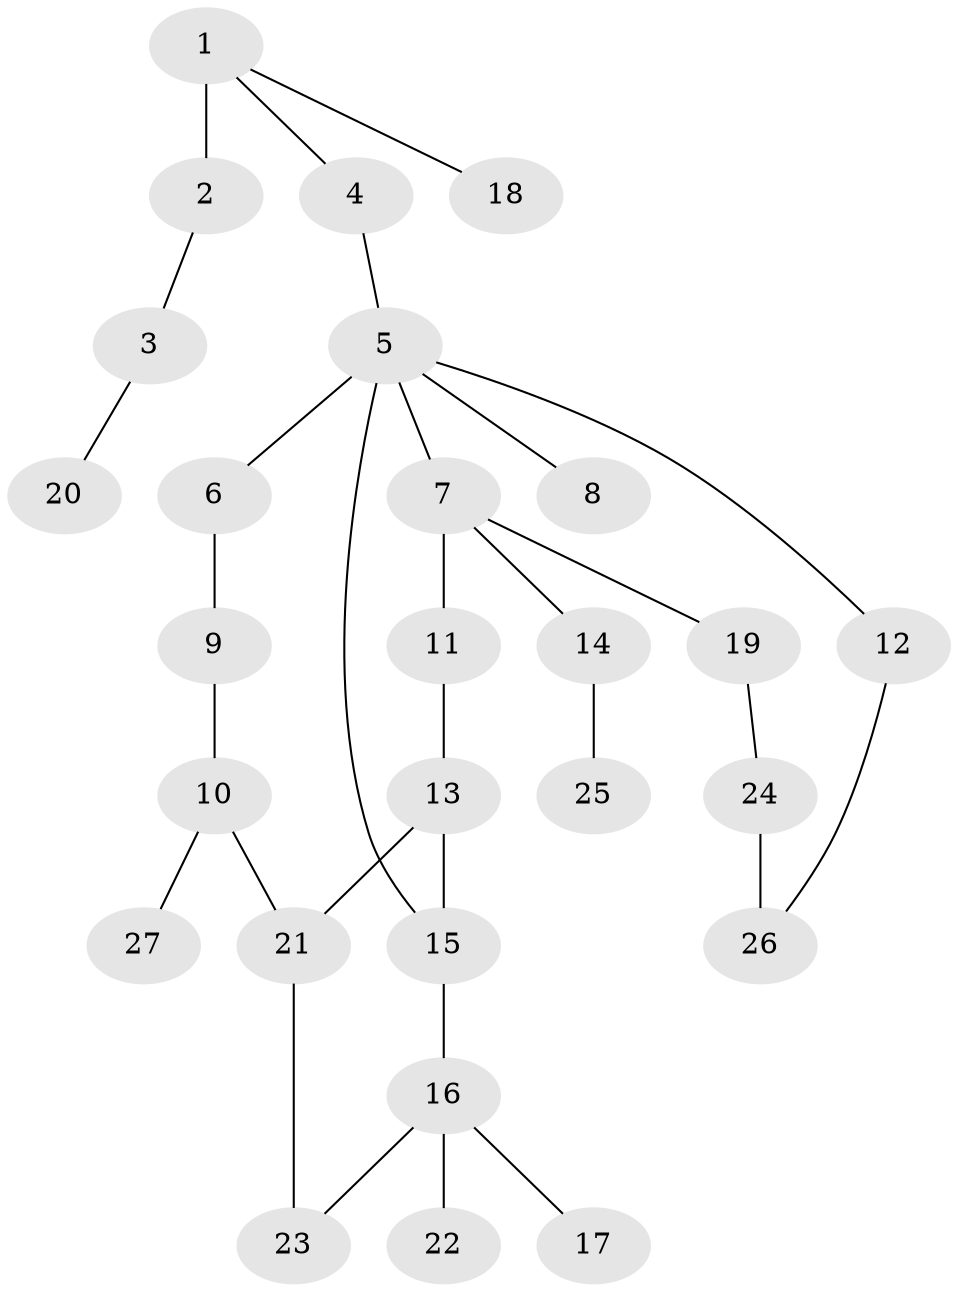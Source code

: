 // original degree distribution, {4: 0.09433962264150944, 5: 0.05660377358490566, 2: 0.33962264150943394, 7: 0.018867924528301886, 1: 0.3584905660377358, 3: 0.1320754716981132}
// Generated by graph-tools (version 1.1) at 2025/34/03/09/25 02:34:08]
// undirected, 27 vertices, 30 edges
graph export_dot {
graph [start="1"]
  node [color=gray90,style=filled];
  1;
  2;
  3;
  4;
  5;
  6;
  7;
  8;
  9;
  10;
  11;
  12;
  13;
  14;
  15;
  16;
  17;
  18;
  19;
  20;
  21;
  22;
  23;
  24;
  25;
  26;
  27;
  1 -- 2 [weight=4.0];
  1 -- 4 [weight=1.0];
  1 -- 18 [weight=1.0];
  2 -- 3 [weight=1.0];
  3 -- 20 [weight=1.0];
  4 -- 5 [weight=1.0];
  5 -- 6 [weight=1.0];
  5 -- 7 [weight=1.0];
  5 -- 8 [weight=1.0];
  5 -- 12 [weight=1.0];
  5 -- 15 [weight=1.0];
  6 -- 9 [weight=1.0];
  7 -- 11 [weight=1.0];
  7 -- 14 [weight=1.0];
  7 -- 19 [weight=1.0];
  9 -- 10 [weight=2.0];
  10 -- 21 [weight=2.0];
  10 -- 27 [weight=1.0];
  11 -- 13 [weight=1.0];
  12 -- 26 [weight=1.0];
  13 -- 15 [weight=2.0];
  13 -- 21 [weight=1.0];
  14 -- 25 [weight=1.0];
  15 -- 16 [weight=1.0];
  16 -- 17 [weight=1.0];
  16 -- 22 [weight=1.0];
  16 -- 23 [weight=1.0];
  19 -- 24 [weight=1.0];
  21 -- 23 [weight=1.0];
  24 -- 26 [weight=2.0];
}
